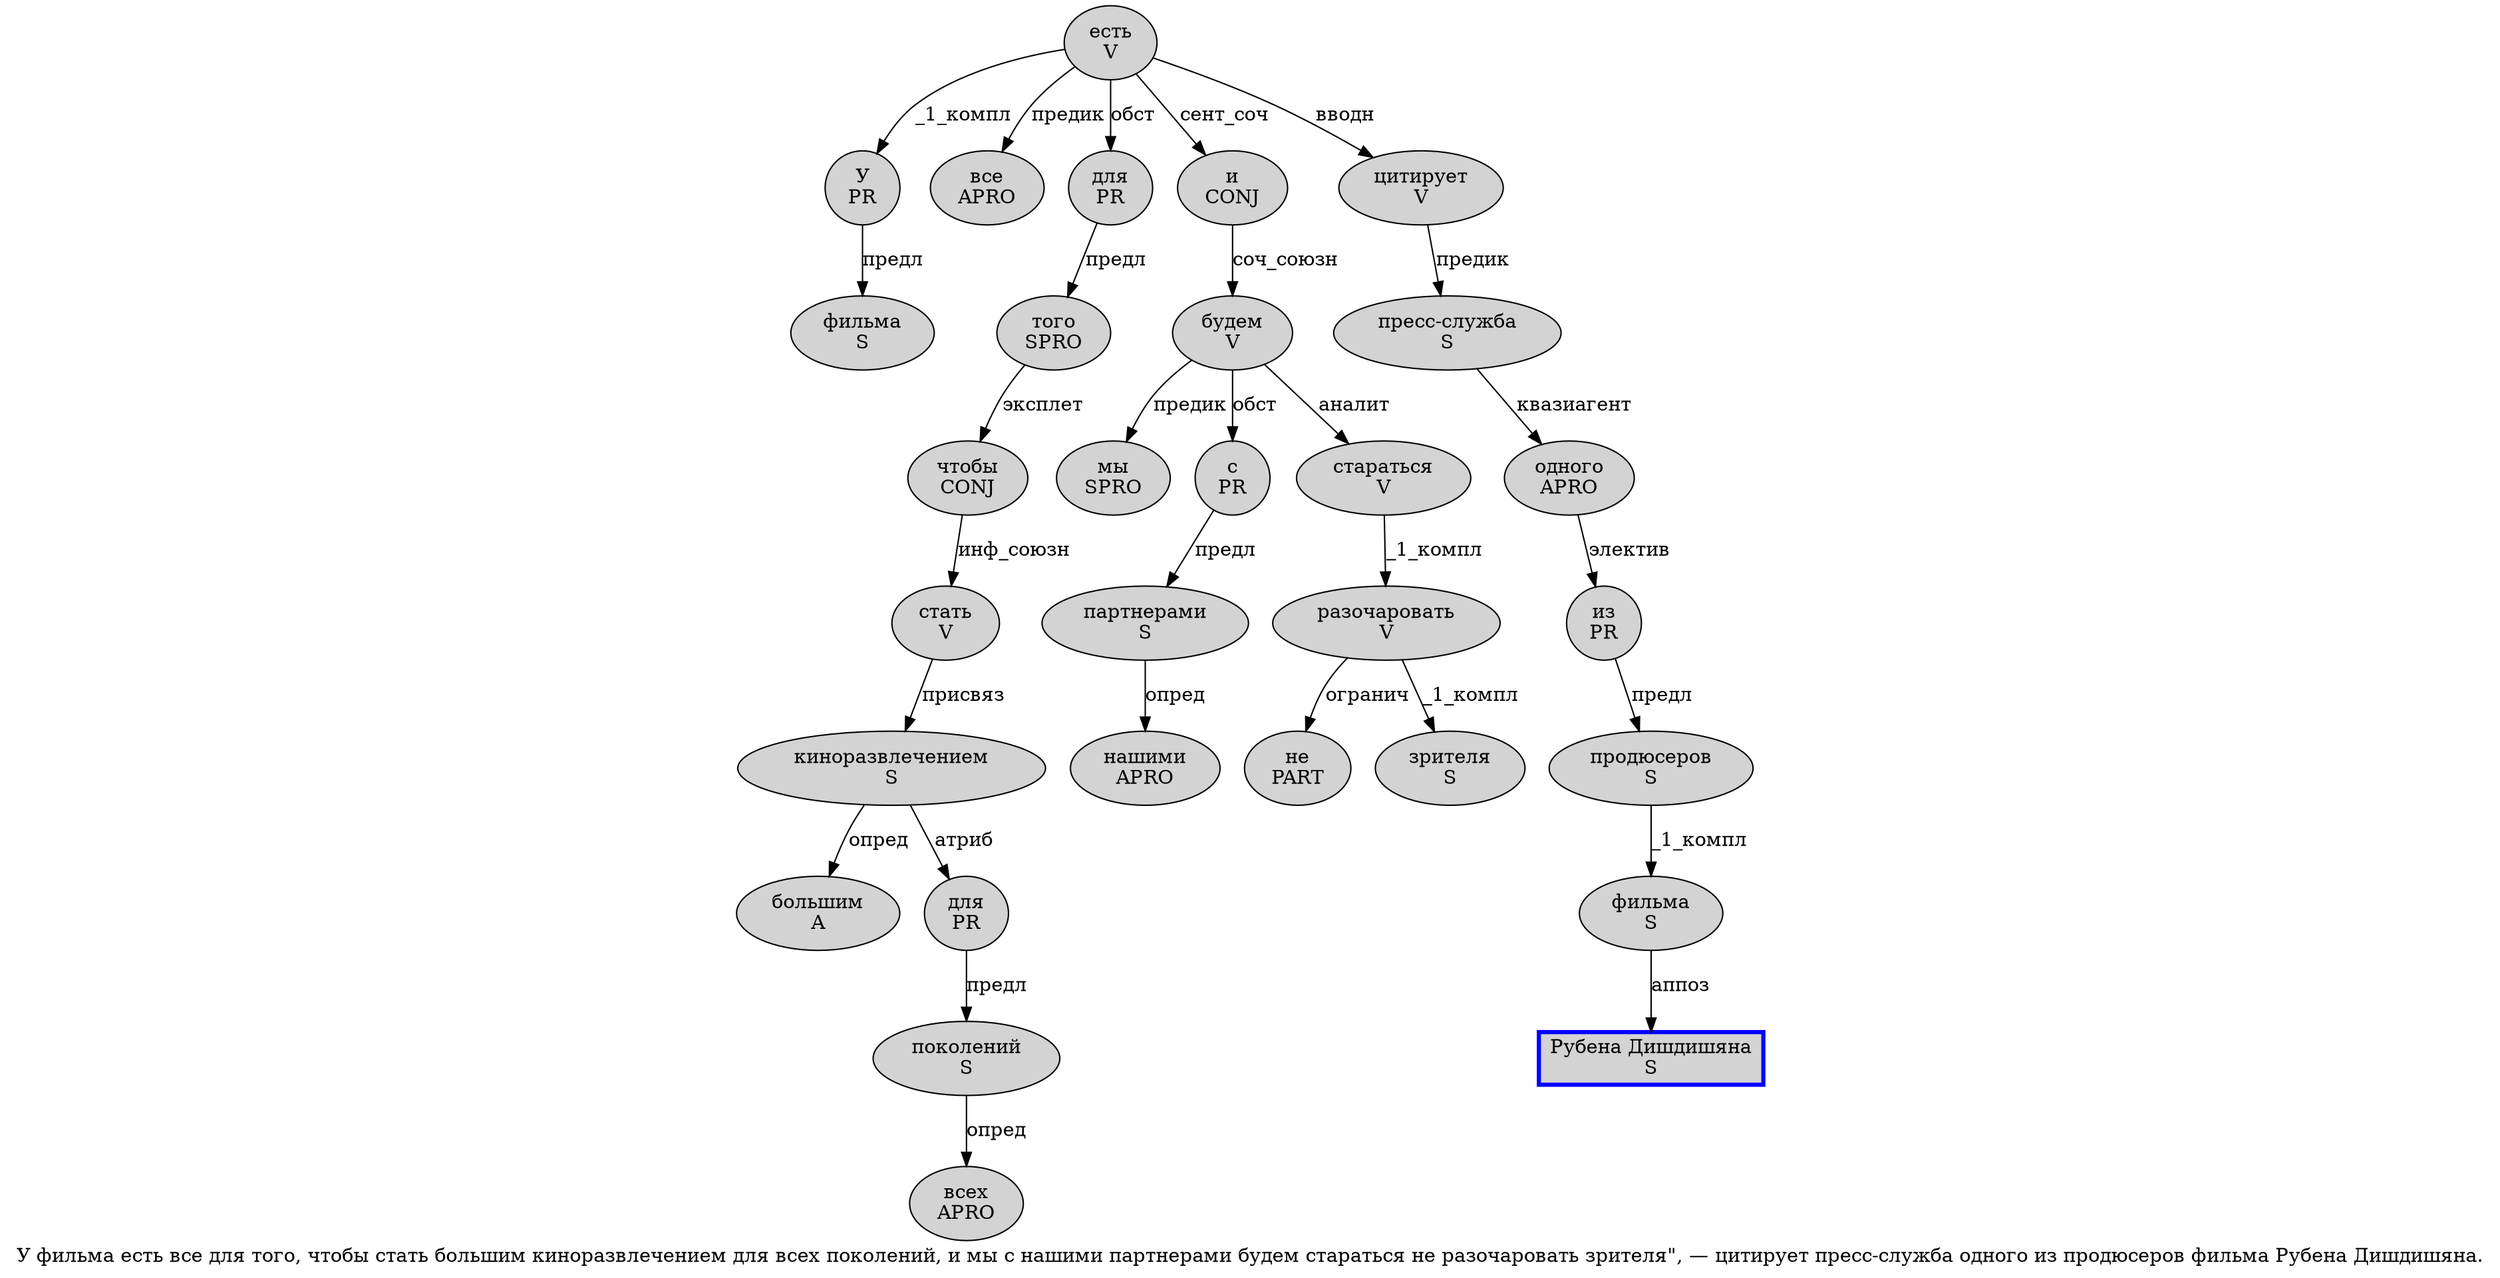digraph SENTENCE_1185 {
	graph [label="У фильма есть все для того, чтобы стать большим киноразвлечением для всех поколений, и мы с нашими партнерами будем стараться не разочаровать зрителя\", — цитирует пресс-служба одного из продюсеров фильма Рубена Дишдишяна."]
	node [style=filled]
		0 [label="У
PR" color="" fillcolor=lightgray penwidth=1 shape=ellipse]
		1 [label="фильма
S" color="" fillcolor=lightgray penwidth=1 shape=ellipse]
		2 [label="есть
V" color="" fillcolor=lightgray penwidth=1 shape=ellipse]
		3 [label="все
APRO" color="" fillcolor=lightgray penwidth=1 shape=ellipse]
		4 [label="для
PR" color="" fillcolor=lightgray penwidth=1 shape=ellipse]
		5 [label="того
SPRO" color="" fillcolor=lightgray penwidth=1 shape=ellipse]
		7 [label="чтобы
CONJ" color="" fillcolor=lightgray penwidth=1 shape=ellipse]
		8 [label="стать
V" color="" fillcolor=lightgray penwidth=1 shape=ellipse]
		9 [label="большим
A" color="" fillcolor=lightgray penwidth=1 shape=ellipse]
		10 [label="киноразвлечением
S" color="" fillcolor=lightgray penwidth=1 shape=ellipse]
		11 [label="для
PR" color="" fillcolor=lightgray penwidth=1 shape=ellipse]
		12 [label="всех
APRO" color="" fillcolor=lightgray penwidth=1 shape=ellipse]
		13 [label="поколений
S" color="" fillcolor=lightgray penwidth=1 shape=ellipse]
		15 [label="и
CONJ" color="" fillcolor=lightgray penwidth=1 shape=ellipse]
		16 [label="мы
SPRO" color="" fillcolor=lightgray penwidth=1 shape=ellipse]
		17 [label="с
PR" color="" fillcolor=lightgray penwidth=1 shape=ellipse]
		18 [label="нашими
APRO" color="" fillcolor=lightgray penwidth=1 shape=ellipse]
		19 [label="партнерами
S" color="" fillcolor=lightgray penwidth=1 shape=ellipse]
		20 [label="будем
V" color="" fillcolor=lightgray penwidth=1 shape=ellipse]
		21 [label="стараться
V" color="" fillcolor=lightgray penwidth=1 shape=ellipse]
		22 [label="не
PART" color="" fillcolor=lightgray penwidth=1 shape=ellipse]
		23 [label="разочаровать
V" color="" fillcolor=lightgray penwidth=1 shape=ellipse]
		24 [label="зрителя
S" color="" fillcolor=lightgray penwidth=1 shape=ellipse]
		28 [label="цитирует
V" color="" fillcolor=lightgray penwidth=1 shape=ellipse]
		29 [label="пресс-служба
S" color="" fillcolor=lightgray penwidth=1 shape=ellipse]
		30 [label="одного
APRO" color="" fillcolor=lightgray penwidth=1 shape=ellipse]
		31 [label="из
PR" color="" fillcolor=lightgray penwidth=1 shape=ellipse]
		32 [label="продюсеров
S" color="" fillcolor=lightgray penwidth=1 shape=ellipse]
		33 [label="фильма
S" color="" fillcolor=lightgray penwidth=1 shape=ellipse]
		34 [label="Рубена Дишдишяна
S" color=blue fillcolor=lightgray penwidth=3 shape=box]
			17 -> 19 [label="предл"]
			15 -> 20 [label="соч_союзн"]
			4 -> 5 [label="предл"]
			19 -> 18 [label="опред"]
			11 -> 13 [label="предл"]
			32 -> 33 [label="_1_компл"]
			29 -> 30 [label="квазиагент"]
			7 -> 8 [label="инф_союзн"]
			5 -> 7 [label="эксплет"]
			28 -> 29 [label="предик"]
			0 -> 1 [label="предл"]
			8 -> 10 [label="присвяз"]
			13 -> 12 [label="опред"]
			20 -> 16 [label="предик"]
			20 -> 17 [label="обст"]
			20 -> 21 [label="аналит"]
			21 -> 23 [label="_1_компл"]
			2 -> 0 [label="_1_компл"]
			2 -> 3 [label="предик"]
			2 -> 4 [label="обст"]
			2 -> 15 [label="сент_соч"]
			2 -> 28 [label="вводн"]
			23 -> 22 [label="огранич"]
			23 -> 24 [label="_1_компл"]
			31 -> 32 [label="предл"]
			10 -> 9 [label="опред"]
			10 -> 11 [label="атриб"]
			33 -> 34 [label="аппоз"]
			30 -> 31 [label="электив"]
}